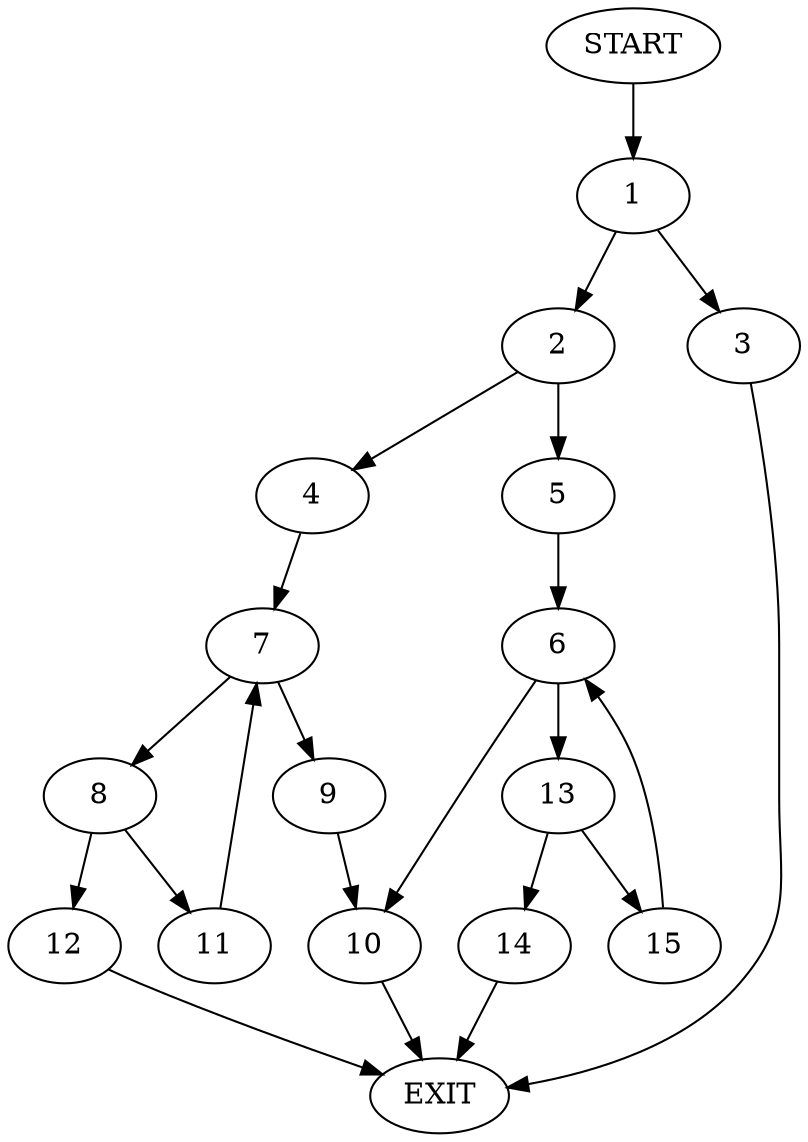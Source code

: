 digraph {
0 [label="START"]
16 [label="EXIT"]
0 -> 1
1 -> 2
1 -> 3
2 -> 4
2 -> 5
3 -> 16
5 -> 6
4 -> 7
7 -> 8
7 -> 9
9 -> 10
8 -> 11
8 -> 12
11 -> 7
12 -> 16
10 -> 16
6 -> 10
6 -> 13
13 -> 14
13 -> 15
15 -> 6
14 -> 16
}
